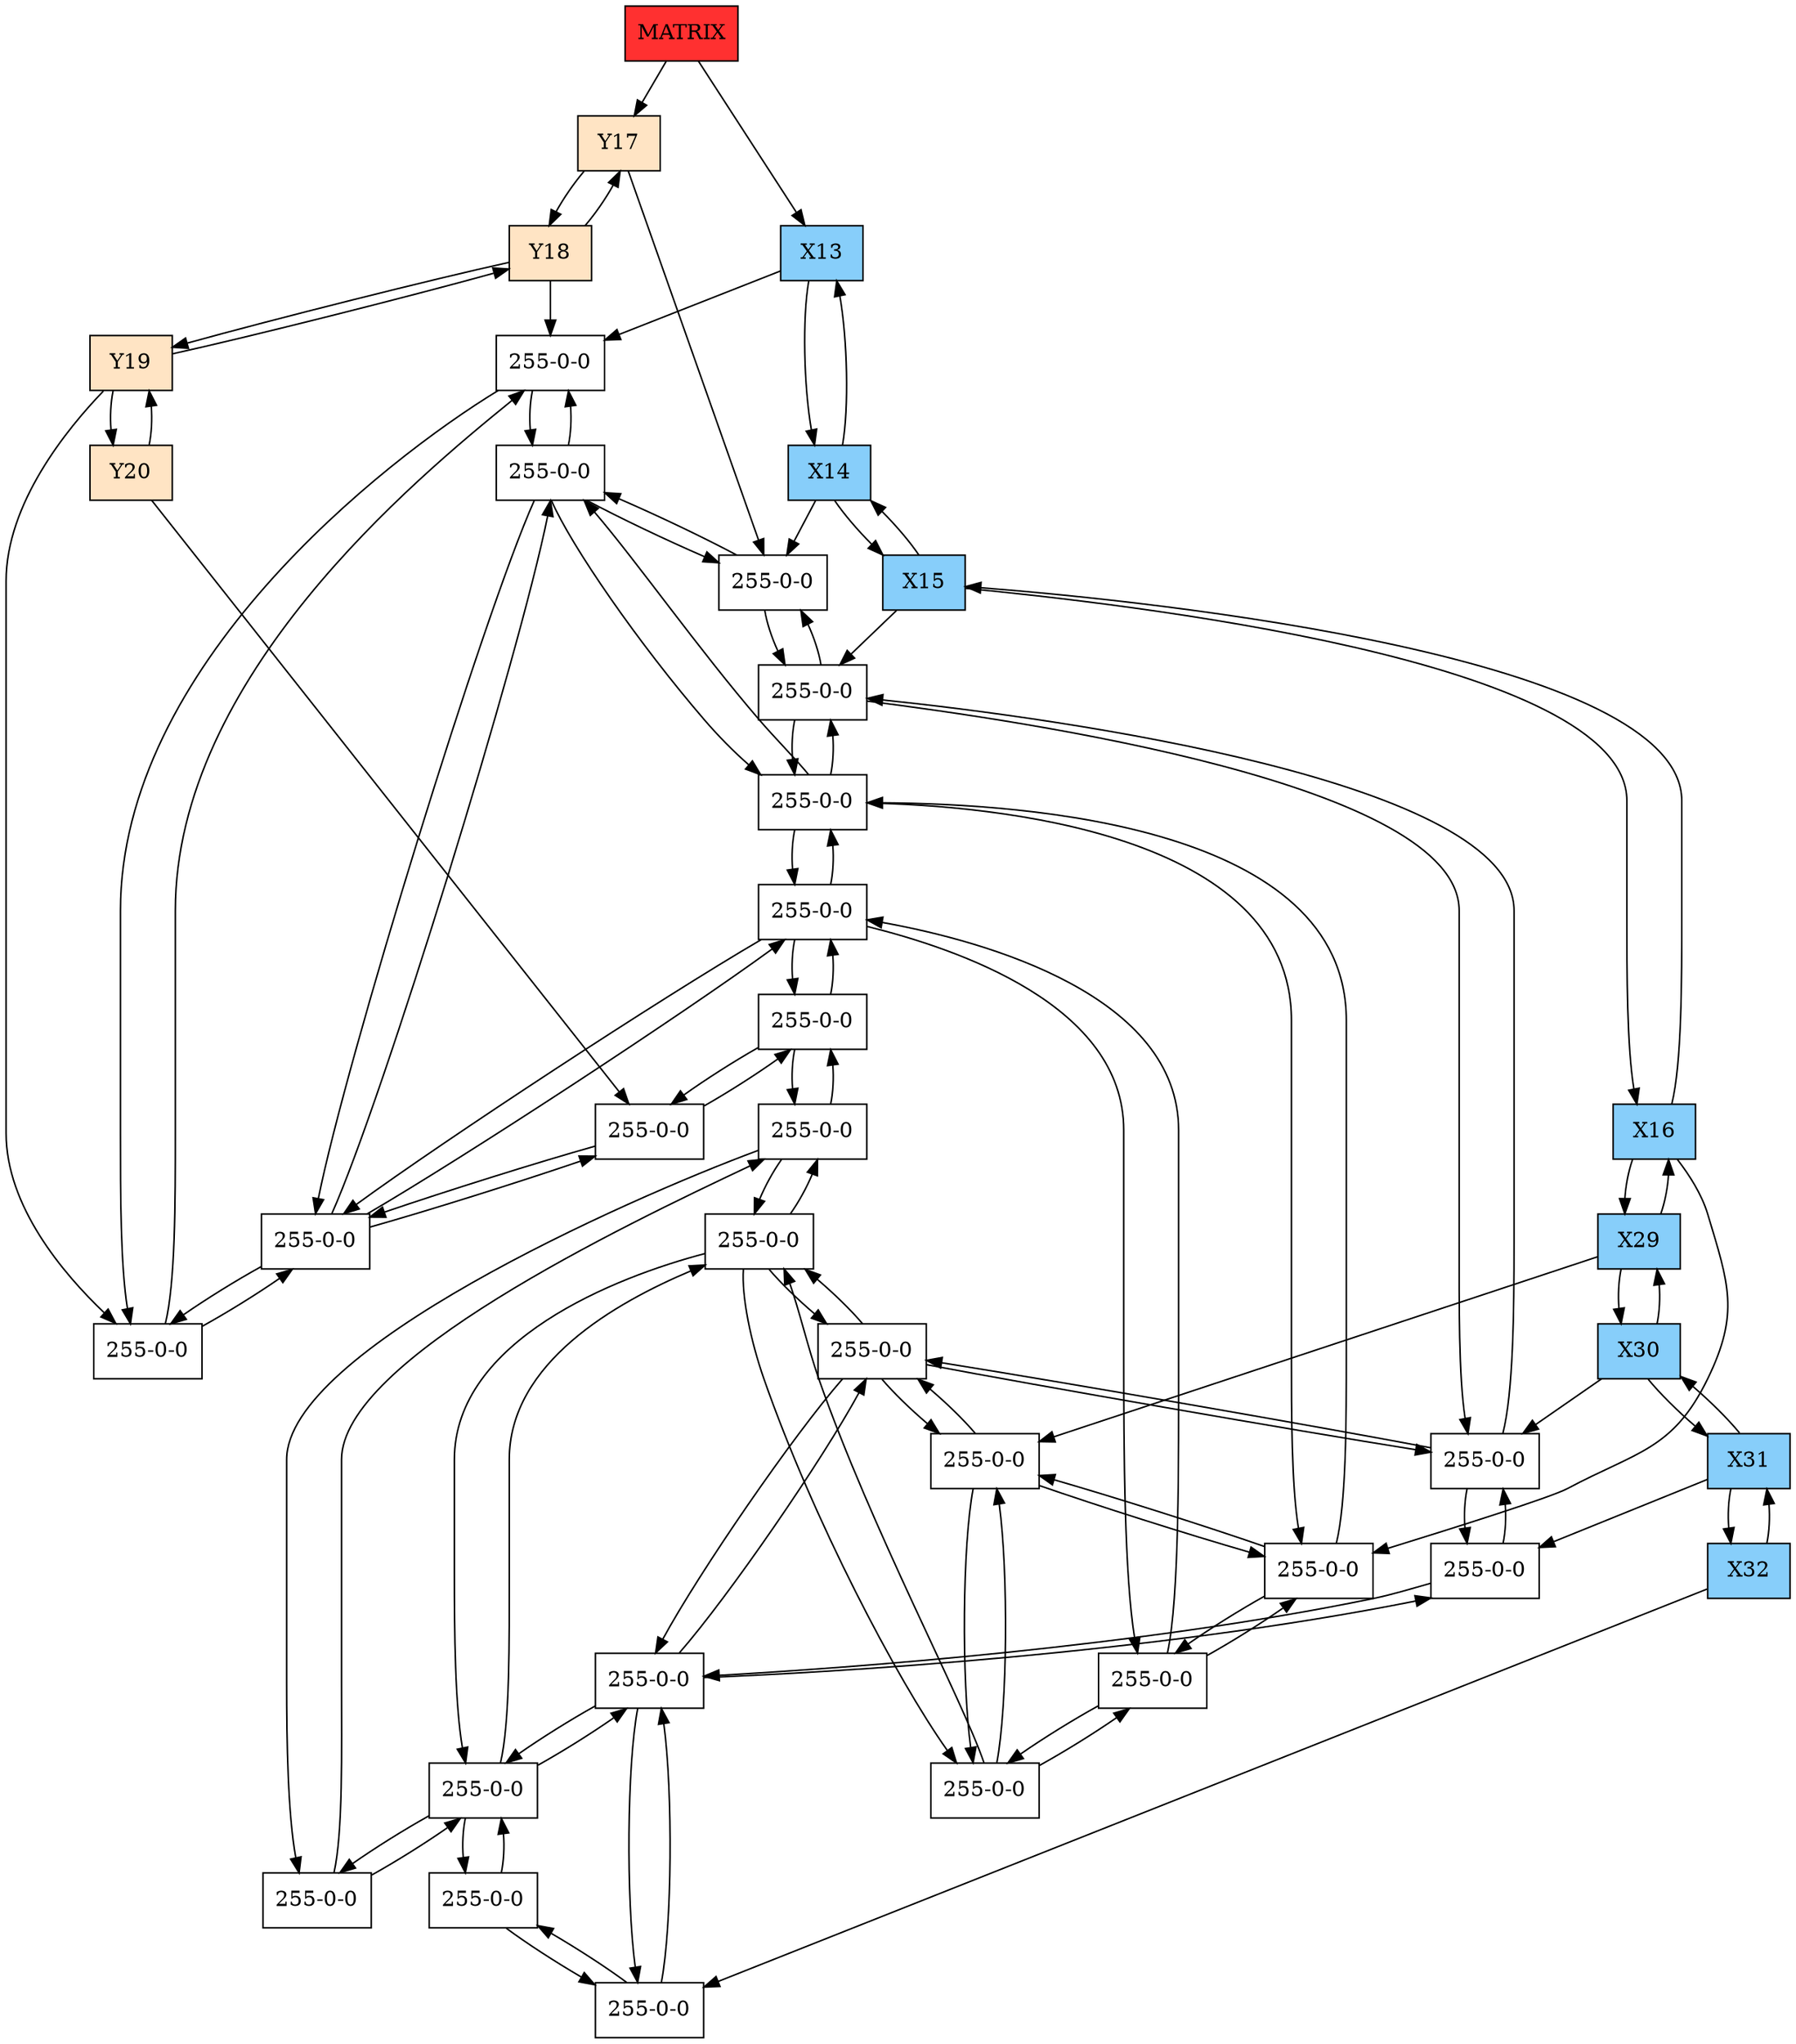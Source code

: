 digraph DISPERSA{
node[shape=box];
graph[nodesep = 0.5];
header[label="MATRIX" style=filled, fillcolor=firebrick1, pos="0,0!"];
Y17[label="Y17"  style = filled, fillcolor = bisque1, pos="0,-17!"];
Y18[label="Y18"  style = filled, fillcolor = bisque1, pos="0,-18!"];
Y19[label="Y19"  style = filled, fillcolor = bisque1, pos="0,-19!"];
Y20[label="Y20"  style = filled, fillcolor = bisque1, pos="0,-20!"];
X13[label="X13" style=filled, fillcolor=lightskyblue, pos="13,0!"];
X14[label="X14" style=filled, fillcolor=lightskyblue, pos="14,0!"];
X15[label="X15" style=filled, fillcolor=lightskyblue, pos="15,0!"];
X16[label="X16" style=filled, fillcolor=lightskyblue, pos="16,0!"];
X29[label="X29" style=filled, fillcolor=lightskyblue, pos="29,0!"];
X30[label="X30" style=filled, fillcolor=lightskyblue, pos="30,0!"];
X31[label="X31" style=filled, fillcolor=lightskyblue, pos="31,0!"];
X32[label="X32" style=filled, fillcolor=lightskyblue, pos="32,0!"];
header ->Y17;
header ->X13;
Y17 -> Y18 -> Y17;
Y18 -> Y19 -> Y18;
Y19 -> Y20 -> Y19;
X13 -> X14 -> X13;
X14 -> X15 -> X14;
X15 -> X16 -> X15;
X16 -> X29 -> X16;
X29 -> X30 -> X29;
X30 -> X31 -> X30;
X31 -> X32 -> X31;
X14Y17[label="255-0-0" pos="14,-17!"];
X15Y17[label="255-0-0" pos="15,-17!"];
X30Y17[label="255-0-0" pos="30,-17!"];
X31Y17[label="255-0-0" pos="31,-17!"];
X13Y18[label="255-0-0" pos="13,-18!"];
X14Y18[label="255-0-0" pos="14,-18!"];
X15Y18[label="255-0-0" pos="15,-18!"];
X16Y18[label="255-0-0" pos="16,-18!"];
X29Y18[label="255-0-0" pos="29,-18!"];
X30Y18[label="255-0-0" pos="30,-18!"];
X31Y18[label="255-0-0" pos="31,-18!"];
X32Y18[label="255-0-0" pos="32,-18!"];
X13Y19[label="255-0-0" pos="13,-19!"];
X14Y19[label="255-0-0" pos="14,-19!"];
X15Y19[label="255-0-0" pos="15,-19!"];
X16Y19[label="255-0-0" pos="16,-19!"];
X29Y19[label="255-0-0" pos="29,-19!"];
X30Y19[label="255-0-0" pos="30,-19!"];
X31Y19[label="255-0-0" pos="31,-19!"];
X32Y19[label="255-0-0" pos="32,-19!"];
X14Y20[label="255-0-0" pos="14,-20!"];
X15Y20[label="255-0-0" pos="15,-20!"];
X30Y20[label="255-0-0" pos="30,-20!"];
X31Y20[label="255-0-0" pos="31,-20!"];
Y17 -> X14Y17;
X13 -> X13Y18;
X14 -> X14Y17;
X15 -> X15Y17;
X16 -> X16Y18;
X29 -> X29Y18;
X30 -> X30Y17;
X31 -> X31Y17;
X32 -> X32Y18;
X14Y17 -> X15Y17 -> X14Y17;
X14Y17 -> X14Y18 -> X14Y17;
X15Y17 -> X30Y17 -> X15Y17;
X15Y17 -> X15Y18 -> X15Y17;
X30Y17 -> X31Y17 -> X30Y17;
X30Y17 -> X30Y18 -> X30Y17;
X31Y17 -> X31Y18 -> X31Y17;
Y18 -> X13Y18;
X13Y18 -> X14Y18 -> X13Y18;
X13Y18 -> X13Y19 -> X13Y18;
X14Y18 -> X15Y18 -> X14Y18;
X14Y18 -> X14Y19 -> X14Y18;
X15Y18 -> X16Y18 -> X15Y18;
X15Y18 -> X15Y19 -> X15Y18;
X16Y18 -> X29Y18 -> X16Y18;
X16Y18 -> X16Y19 -> X16Y18;
X29Y18 -> X30Y18 -> X29Y18;
X29Y18 -> X29Y19 -> X29Y18;
X30Y18 -> X31Y18 -> X30Y18;
X30Y18 -> X30Y19 -> X30Y18;
X31Y18 -> X32Y18 -> X31Y18;
X31Y18 -> X31Y19 -> X31Y18;
X32Y18 -> X32Y19 -> X32Y18;
Y19 -> X13Y19;
X13Y19 -> X14Y19 -> X13Y19;
X14Y19 -> X15Y19 -> X14Y19;
X14Y19 -> X14Y20 -> X14Y19;
X15Y19 -> X16Y19 -> X15Y19;
X15Y19 -> X15Y20 -> X15Y19;
X16Y19 -> X29Y19 -> X16Y19;
X29Y19 -> X30Y19 -> X29Y19;
X30Y19 -> X31Y19 -> X30Y19;
X30Y19 -> X30Y20 -> X30Y19;
X31Y19 -> X32Y19 -> X31Y19;
X31Y19 -> X31Y20 -> X31Y19;
Y20 -> X14Y20;
X14Y20 -> X15Y20 -> X14Y20;
X15Y20 -> X30Y20 -> X15Y20;
X30Y20 -> X31Y20 -> X30Y20;
}